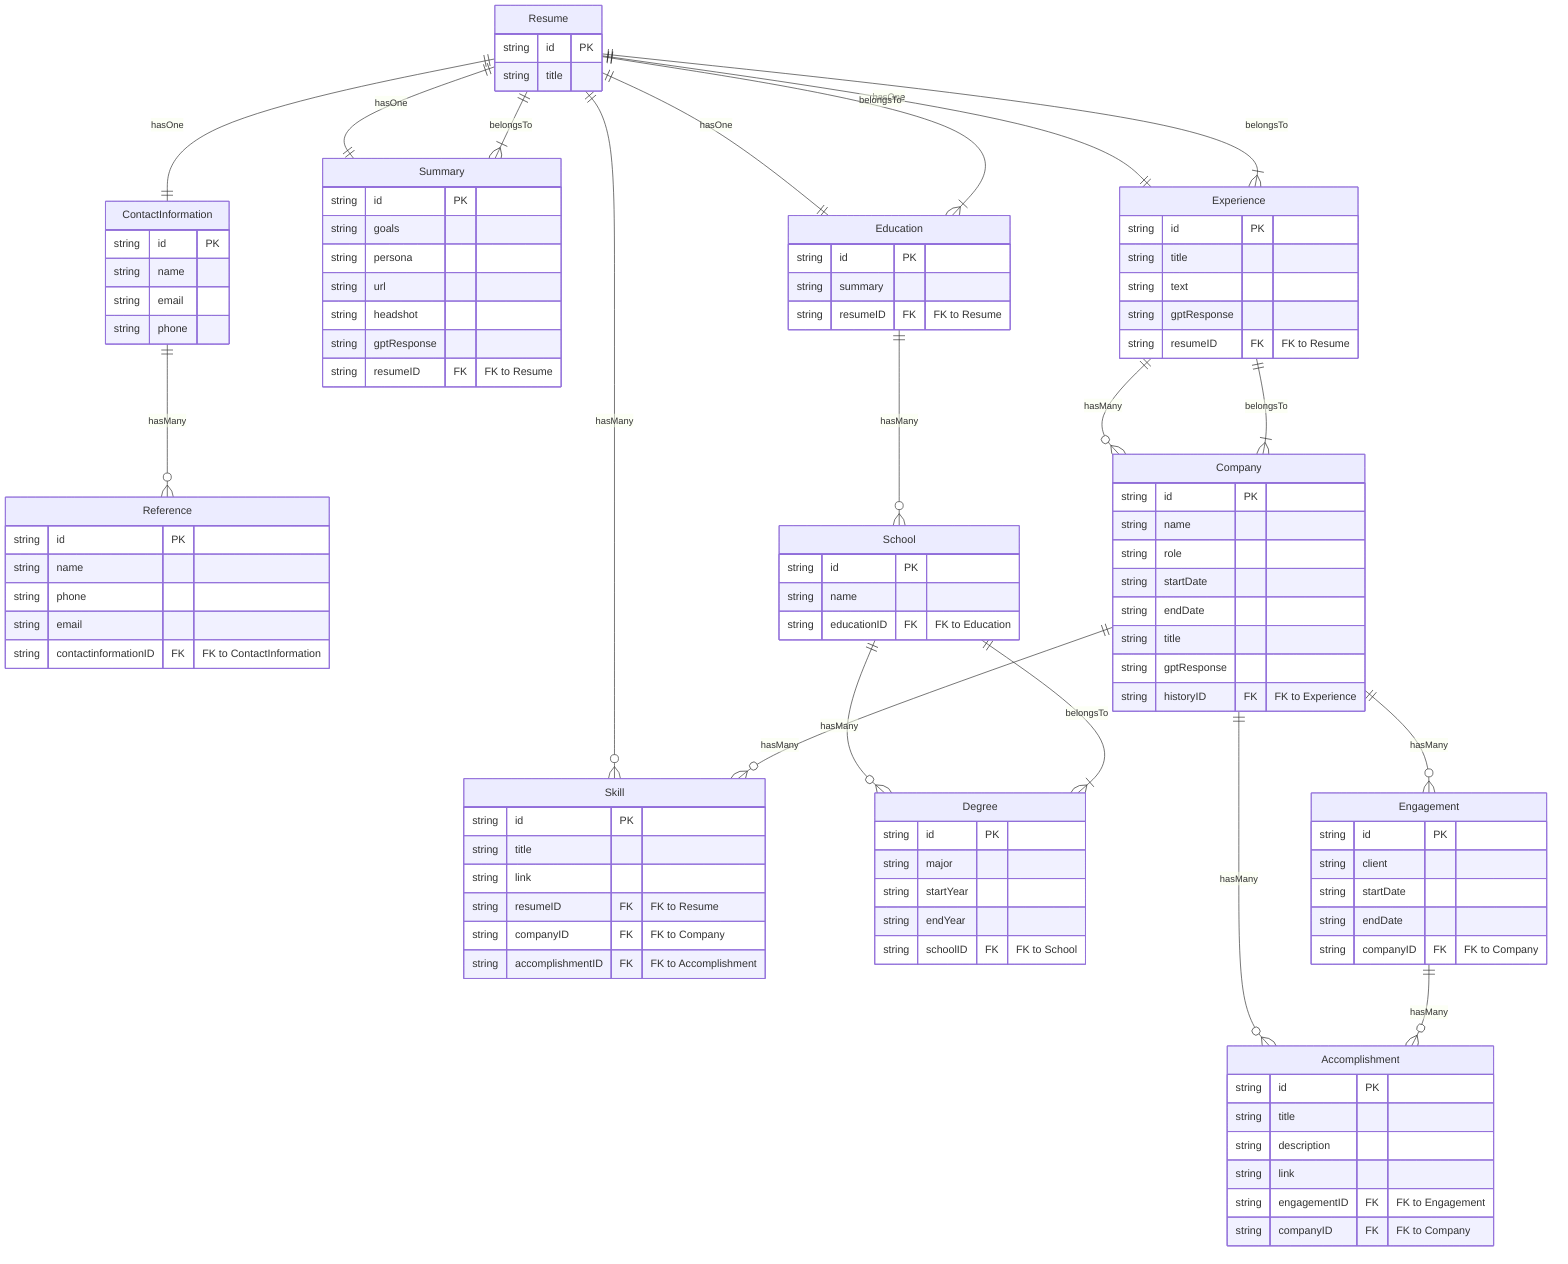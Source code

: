 erDiagram
    Reference {
        string id PK
        string name
        string phone
        string email
        string contactinformationID FK "FK to ContactInformation"
    }

    ContactInformation {
        string id PK
        string name
        string email
        string phone
    }
    ContactInformation ||--o{ Reference : hasMany

    Resume {
        string id PK
        string title
    }
    Resume ||--|| Summary : hasOne
    Resume ||--o{ Skill : hasMany
    Resume ||--|| Education : hasOne
    Resume ||--|| Experience : hasOne
    Resume ||--|| ContactInformation : hasOne

    Summary {
        string id PK
        string goals
        string persona
        string url
        string headshot
        string gptResponse
        string resumeID FK "FK to Resume"
    }
    Summary }|--|| Resume : belongsTo

    Skill {
        string id PK
        string title
        string link
        string resumeID FK "FK to Resume"
        string companyID FK "FK to Company"
        string accomplishmentID FK "FK to Accomplishment"
    }

    Education {
        string id PK
        string summary
        string resumeID FK "FK to Resume"
    }
    Education ||--o{ School : hasMany
    Education }|--|| Resume : belongsTo

    School {
        string id PK
        string name
        string educationID FK "FK to Education"
    }
    School ||--o{ Degree : hasMany

    Degree {
        string id PK
        string major
        string startYear
        string endYear
        string schoolID FK "FK to School"
    }
    Degree }|--|| School : belongsTo

    Company {
        string id PK
        string name
        string role
        string startDate
        string endDate
        string title
        string gptResponse
        string historyID FK "FK to Experience"
    }
    Company ||--o{ Engagement : hasMany
    Company ||--o{ Accomplishment : hasMany
    Company ||--o{ Skill : hasMany
    Company }|--|| Experience : belongsTo

    Engagement {
        string id PK
        string client
        string startDate
        string endDate
        string companyID FK "FK to Company"
    }
    Engagement ||--o{ Accomplishment : hasMany

    Accomplishment {
        string id PK
        string title
        string description
        string link
        string engagementID FK "FK to Engagement"
        string companyID FK "FK to Company"
    }

    Experience {
        string id PK
        string title
        string text
        string gptResponse
        string resumeID FK "FK to Resume"
    }
    Experience ||--o{ Company : hasMany
    Experience }|--|| Resume : belongsTo